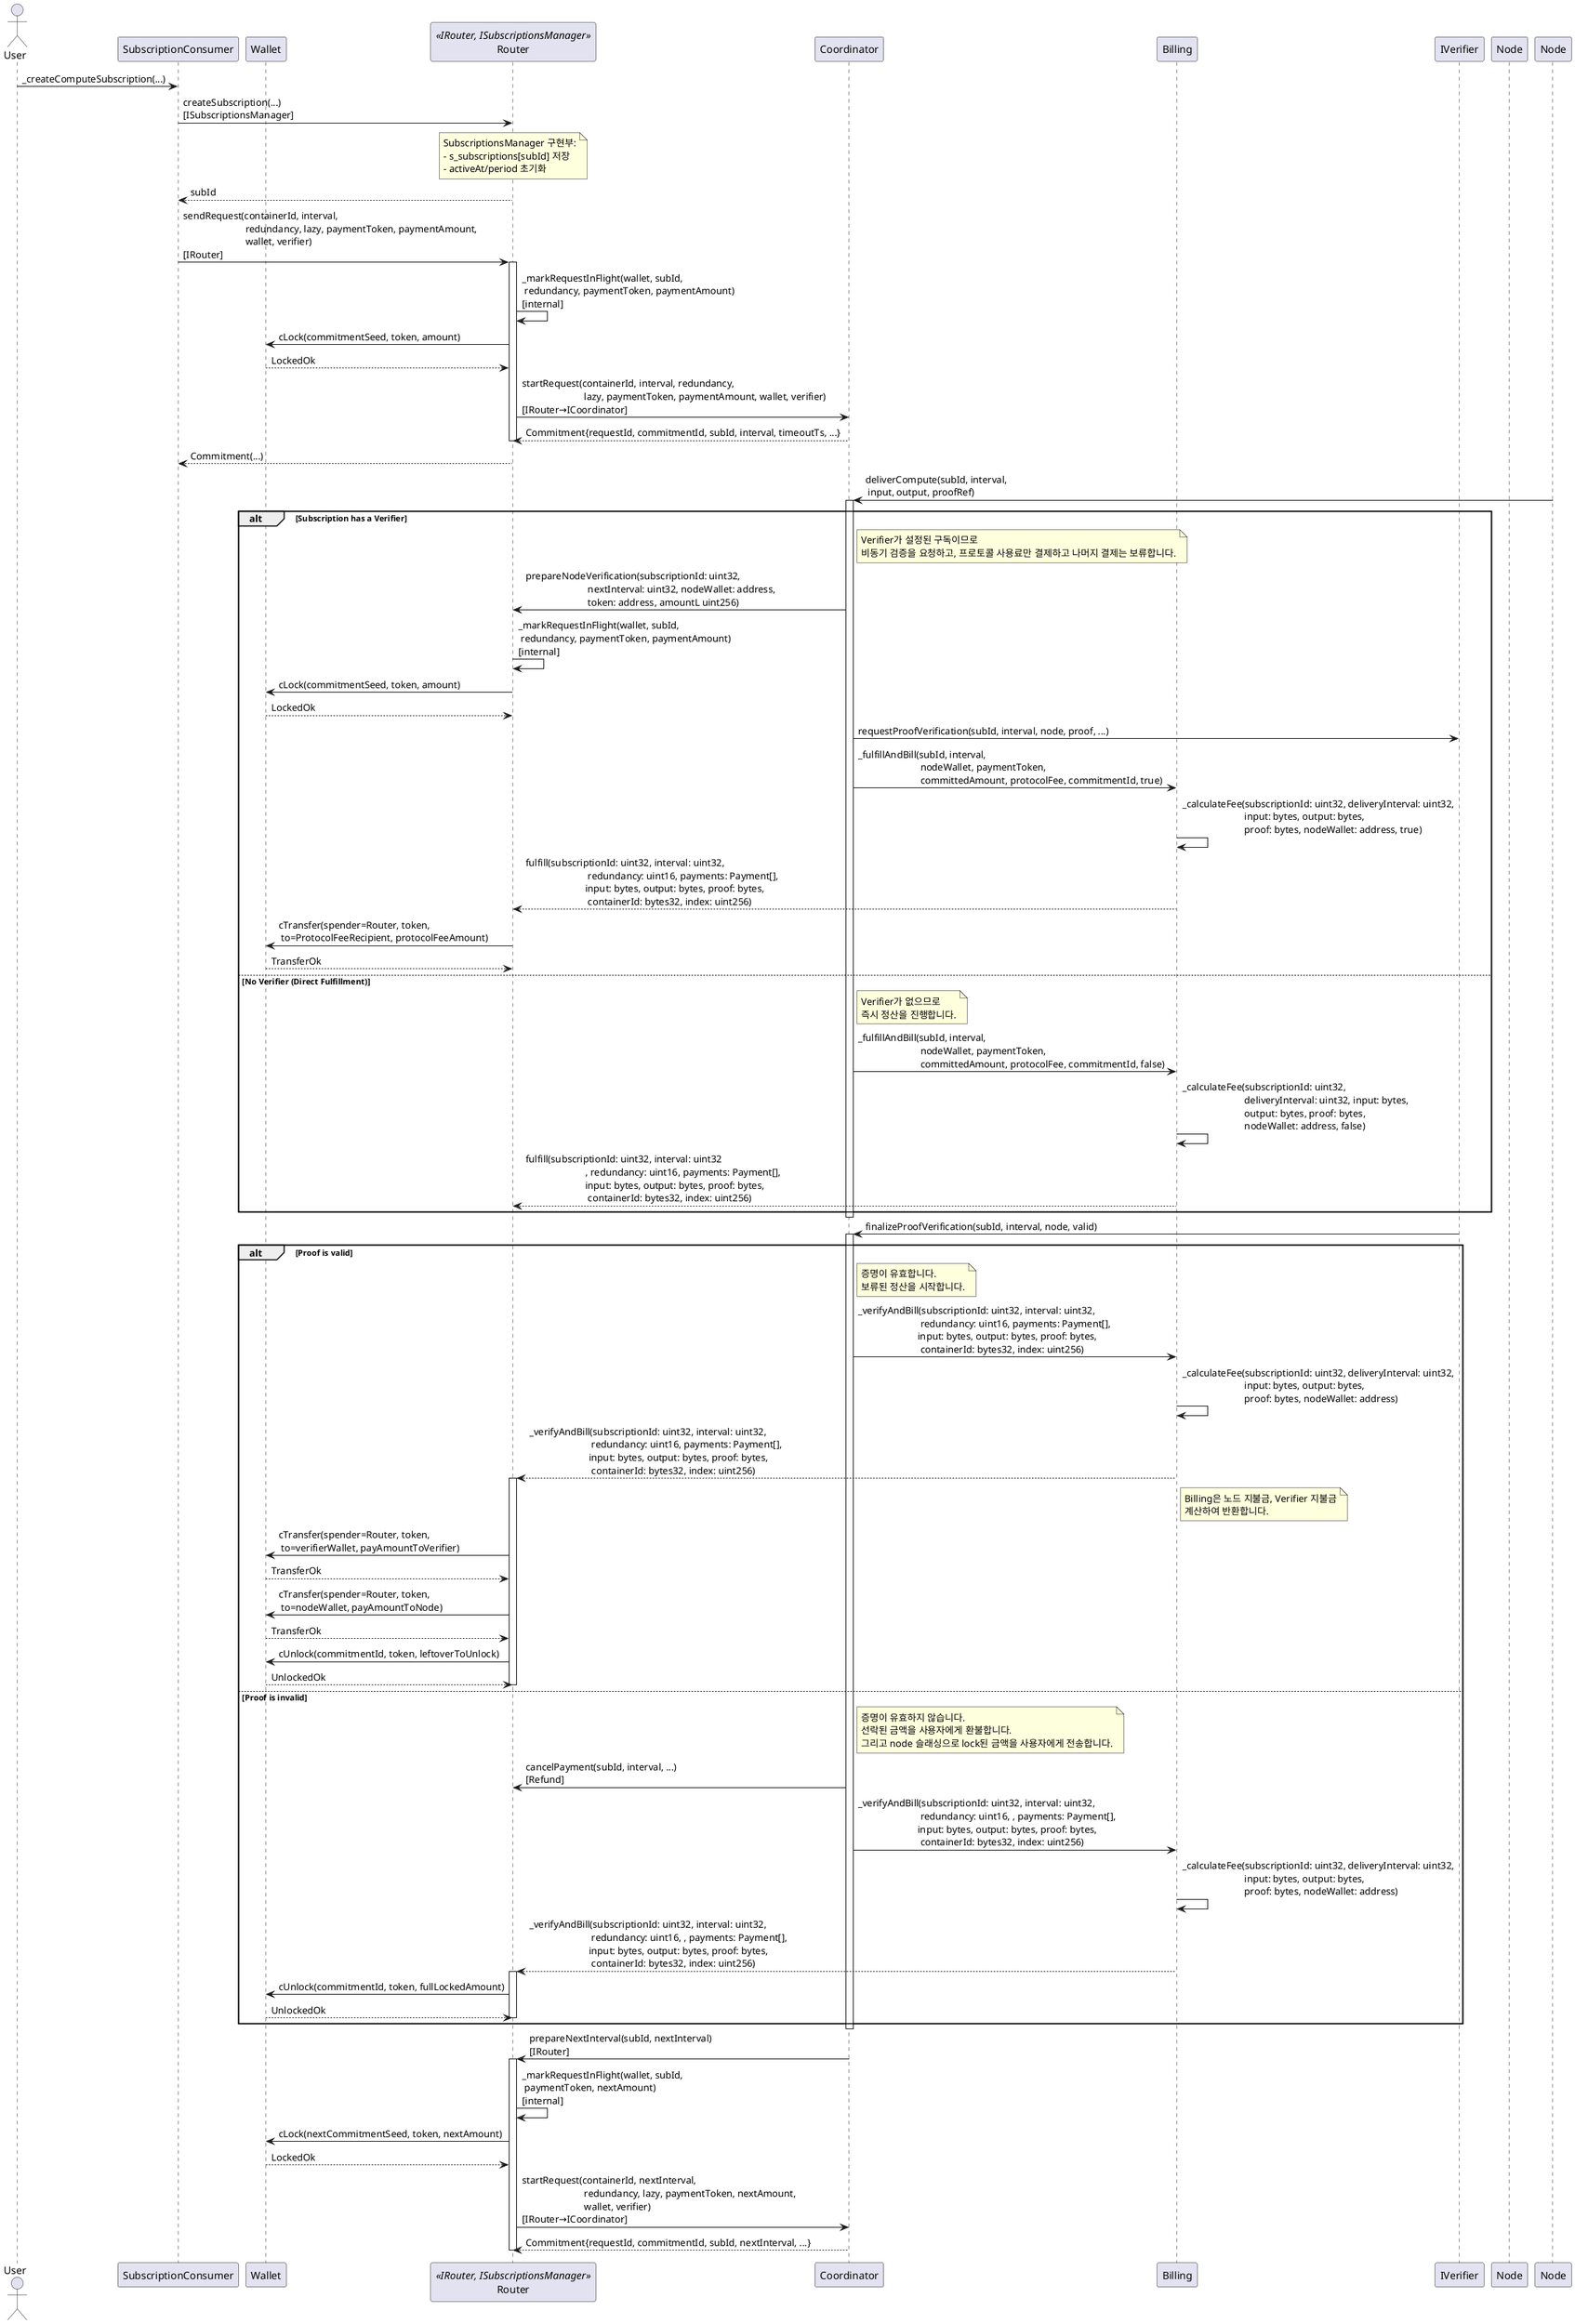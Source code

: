 @startuml sequence-wallet-between-fixed

    actor User
    participant SubscriptionConsumer
    participant Wallet
    participant Router <<IRouter, ISubscriptionsManager>>
    participant Coordinator
    participant Billing
    participant IVerifier
    participant Node as InfernetNode

    ' == Subscription 생성 ==
    User -> SubscriptionConsumer: _createComputeSubscription(...)
    SubscriptionConsumer -> Router: createSubscription(...)\n[ISubscriptionsManager]
    note over Router
        SubscriptionsManager 구현부:
        - s_subscriptions[subId] 저장
        - activeAt/period 초기화
    end note
    Router --> SubscriptionConsumer: subId

    ' == 최초 요청 (sendRequest: 선락 + 커밋 생성) ==
    SubscriptionConsumer -> Router: sendRequest(containerId, interval,\n\t\t\t redundancy, lazy, paymentToken, paymentAmount,\n\t\t\t wallet, verifier)\n[IRouter]
    activate Router
    Router -> Router: _markRequestInFlight(wallet, subId,\n redundancy, paymentToken, paymentAmount)\n[internal]
    Router -> Wallet: cLock(commitmentSeed, token, amount)
    Wallet --> Router: LockedOk

    Router -> Coordinator: startRequest(containerId, interval, redundancy,\n\t\t\t lazy, paymentToken, paymentAmount, wallet, verifier)\n[IRouter→ICoordinator]
    Coordinator --> Router: Commitment{requestId, commitmentId, subId, interval, timeoutTs, ...}
    deactivate Router

    Router --> SubscriptionConsumer: Commitment(...)

    ' == 노드, 컴퓨팅 결과 전달 & 데이터 즉시 전송 ==
    Node -> Coordinator: deliverCompute(subId, interval,\n input, output, proofRef)
    activate Coordinator

'    note right of Coordinator
'        데이터를 즉시 Router를 통해
''        소비자에게 전달합니다 (Optimistic Fulfillment).
'    end note
'    Coordinator -> Router: fulfill(subId, interval, nodeWallet, output, ...)\n[Data Delivery]
'    activate Router
'    Router -> SubscriptionConsumer: rawReceiveCompute(...)
'    deactivate Router

    alt Subscription has a Verifier
        note right of Coordinator
            Verifier가 설정된 구독이므로
            비동기 검증을 요청하고, 프로토콜 사용료만 결제하고 나머지 결제는 보류합니다.
        end note
        Coordinator -> Router: prepareNodeVerification(subscriptionId: uint32,\n\t\t\t nextInterval: uint32, nodeWallet: address,\n\t\t\t token: address, amountL uint256)
        Router -> Router: _markRequestInFlight(wallet, subId,\n redundancy, paymentToken, paymentAmount)\n[internal]
        Router -> Wallet: cLock(commitmentSeed, token, amount)
        Wallet --> Router: LockedOk
        Coordinator -> IVerifier: requestProofVerification(subId, interval, node, proof, ...)
        Coordinator -> Billing: _fulfillAndBill(subId, interval,\n\t\t\t nodeWallet, paymentToken,\n\t\t\t committedAmount, protocolFee, commitmentId, true)
                       Billing -> Billing: _calculateFee(subscriptionId: uint32, deliveryInterval: uint32,\n\t\t\t input: bytes, output: bytes,\n\t\t\t proof: bytes, nodeWallet: address, true)
                       Billing --> Router: fulfill(subscriptionId: uint32, interval: uint32,\n\t\t\t redundancy: uint16, payments: Payment[], \n\t\t\tinput: bytes, output: bytes, proof: bytes,\n\t\t\t containerId: bytes32, index: uint256)
        Router -> Wallet: cTransfer(spender=Router, token,\n to=ProtocolFeeRecipient, protocolFeeAmount)
            Wallet --> Router: TransferOk
    else No Verifier (Direct Fulfillment)
        note right of Coordinator
            Verifier가 없으므로
            즉시 정산을 진행합니다.
        end note
        ' 정산 로직 시작 (아래 'Proof is valid'의 정산 파트와 동일)
                Coordinator -> Billing: _fulfillAndBill(subId, interval,\n\t\t\t nodeWallet, paymentToken,\n\t\t\t committedAmount, protocolFee, commitmentId, false)
                Billing -> Billing: _calculateFee(subscriptionId: uint32,\n\t\t\t deliveryInterval: uint32, input: bytes,\n\t\t\t output: bytes, proof: bytes,\n\t\t\t nodeWallet: address, false)
                Billing --> Router: fulfill(subscriptionId: uint32, interval: uint32\n\t\t\t, redundancy: uint16, payments: Payment[], \n\t\t\tinput: bytes, output: bytes, proof: bytes,\n\t\t\t containerId: bytes32, index: uint256)
        ' ... (결제 로직 생략) ...
    end
    deactivate Coordinator


    ' == (시간 경과 후) Verifier, 검증 결과 콜백 및 최종 정산 ==
    IVerifier -> Coordinator: finalizeProofVerification(subId, interval, node, valid)
    activate Coordinator

    alt Proof is valid
        note right of Coordinator
            증명이 유효합니다.
            보류된 정산을 시작합니다.
        end note
        ' == Router 경유 최종 지급 ==
        Coordinator -> Billing: _verifyAndBill(subscriptionId: uint32, interval: uint32,\n\t\t\t redundancy: uint16, payments: Payment[], \n\t\t\tinput: bytes, output: bytes, proof: bytes,\n\t\t\t containerId: bytes32, index: uint256)
        Billing -> Billing: _calculateFee(subscriptionId: uint32, deliveryInterval: uint32,\n\t\t\t input: bytes, output: bytes,\n\t\t\t proof: bytes, nodeWallet: address)
        Billing --> Router: _verifyAndBill(subscriptionId: uint32, interval: uint32,\n\t\t\t redundancy: uint16, payments: Payment[], \n\t\t\tinput: bytes, output: bytes, proof: bytes,\n\t\t\t containerId: bytes32, index: uint256)
        activate Router
'        Router -> Billing: _fulfillAndBill(subId, interval, node, ...)\n[internal/IBilling]
        note right of Billing
            Billing은 노드 지불금, Verifier 지불금
            계산하여 반환합니다.
        end note
'        Billing --> Router: payAmountToNode, payAmountToVerifier,\n protocolFeeAmount, leftoverToUnlock

        ' 지급 순서: fee -> verifier -> node -> unlock
        Router -> Wallet: cTransfer(spender=Router, token,\n to=verifierWallet, payAmountToVerifier)
        Wallet --> Router: TransferOk
        Router -> Wallet: cTransfer(spender=Router, token,\n to=nodeWallet, payAmountToNode)
        Wallet --> Router: TransferOk
        Router -> Wallet: cUnlock(commitmentId, token, leftoverToUnlock)
        Wallet --> Router: UnlockedOk
        deactivate Router

    else Proof is invalid
        note right of Coordinator
            증명이 유효하지 않습니다.
            선락된 금액을 사용자에게 환불합니다.
            그리고 node 슬래싱으로 lock된 금액을 사용자에게 전송합니다.
        end note
        Coordinator -> Router: cancelPayment(subId, interval, ...)\n[Refund]
        Coordinator -> Billing: _verifyAndBill(subscriptionId: uint32, interval: uint32,\n\t\t\t redundancy: uint16, , payments: Payment[], \n\t\t\tinput: bytes, output: bytes, proof: bytes,\n\t\t\t containerId: bytes32, index: uint256)
                Billing -> Billing: _calculateFee(subscriptionId: uint32, deliveryInterval: uint32,\n\t\t\t input: bytes, output: bytes,\n\t\t\t proof: bytes, nodeWallet: address)
                Billing --> Router: _verifyAndBill(subscriptionId: uint32, interval: uint32,\n\t\t\t redundancy: uint16, , payments: Payment[], \n\t\t\tinput: bytes, output: bytes, proof: bytes,\n\t\t\t containerId: bytes32, index: uint256)
        activate Router
        Router -> Wallet: cUnlock(commitmentId, token, fullLockedAmount)
        Wallet --> Router: UnlockedOk
        deactivate Router
    end
    deactivate Coordinator


    ' == 다음 interval 선락 (Coordinator -> Router; 동일 루트) ==
    Coordinator -> Router: prepareNextInterval(subId, nextInterval)\n[IRouter]
    activate Router
    Router -> Router: _markRequestInFlight(wallet, subId,\n paymentToken, nextAmount)\n[internal]
    Router -> Wallet: cLock(nextCommitmentSeed, token, nextAmount)
    Wallet --> Router: LockedOk

    Router -> Coordinator: startRequest(containerId, nextInterval,\n\t\t\t redundancy, lazy, paymentToken, nextAmount,\n\t\t\t wallet, verifier)\n[IRouter→ICoordinator]
    Coordinator --> Router: Commitment{requestId, commitmentId, subId, nextInterval, ...}
    deactivate Router

@enduml
